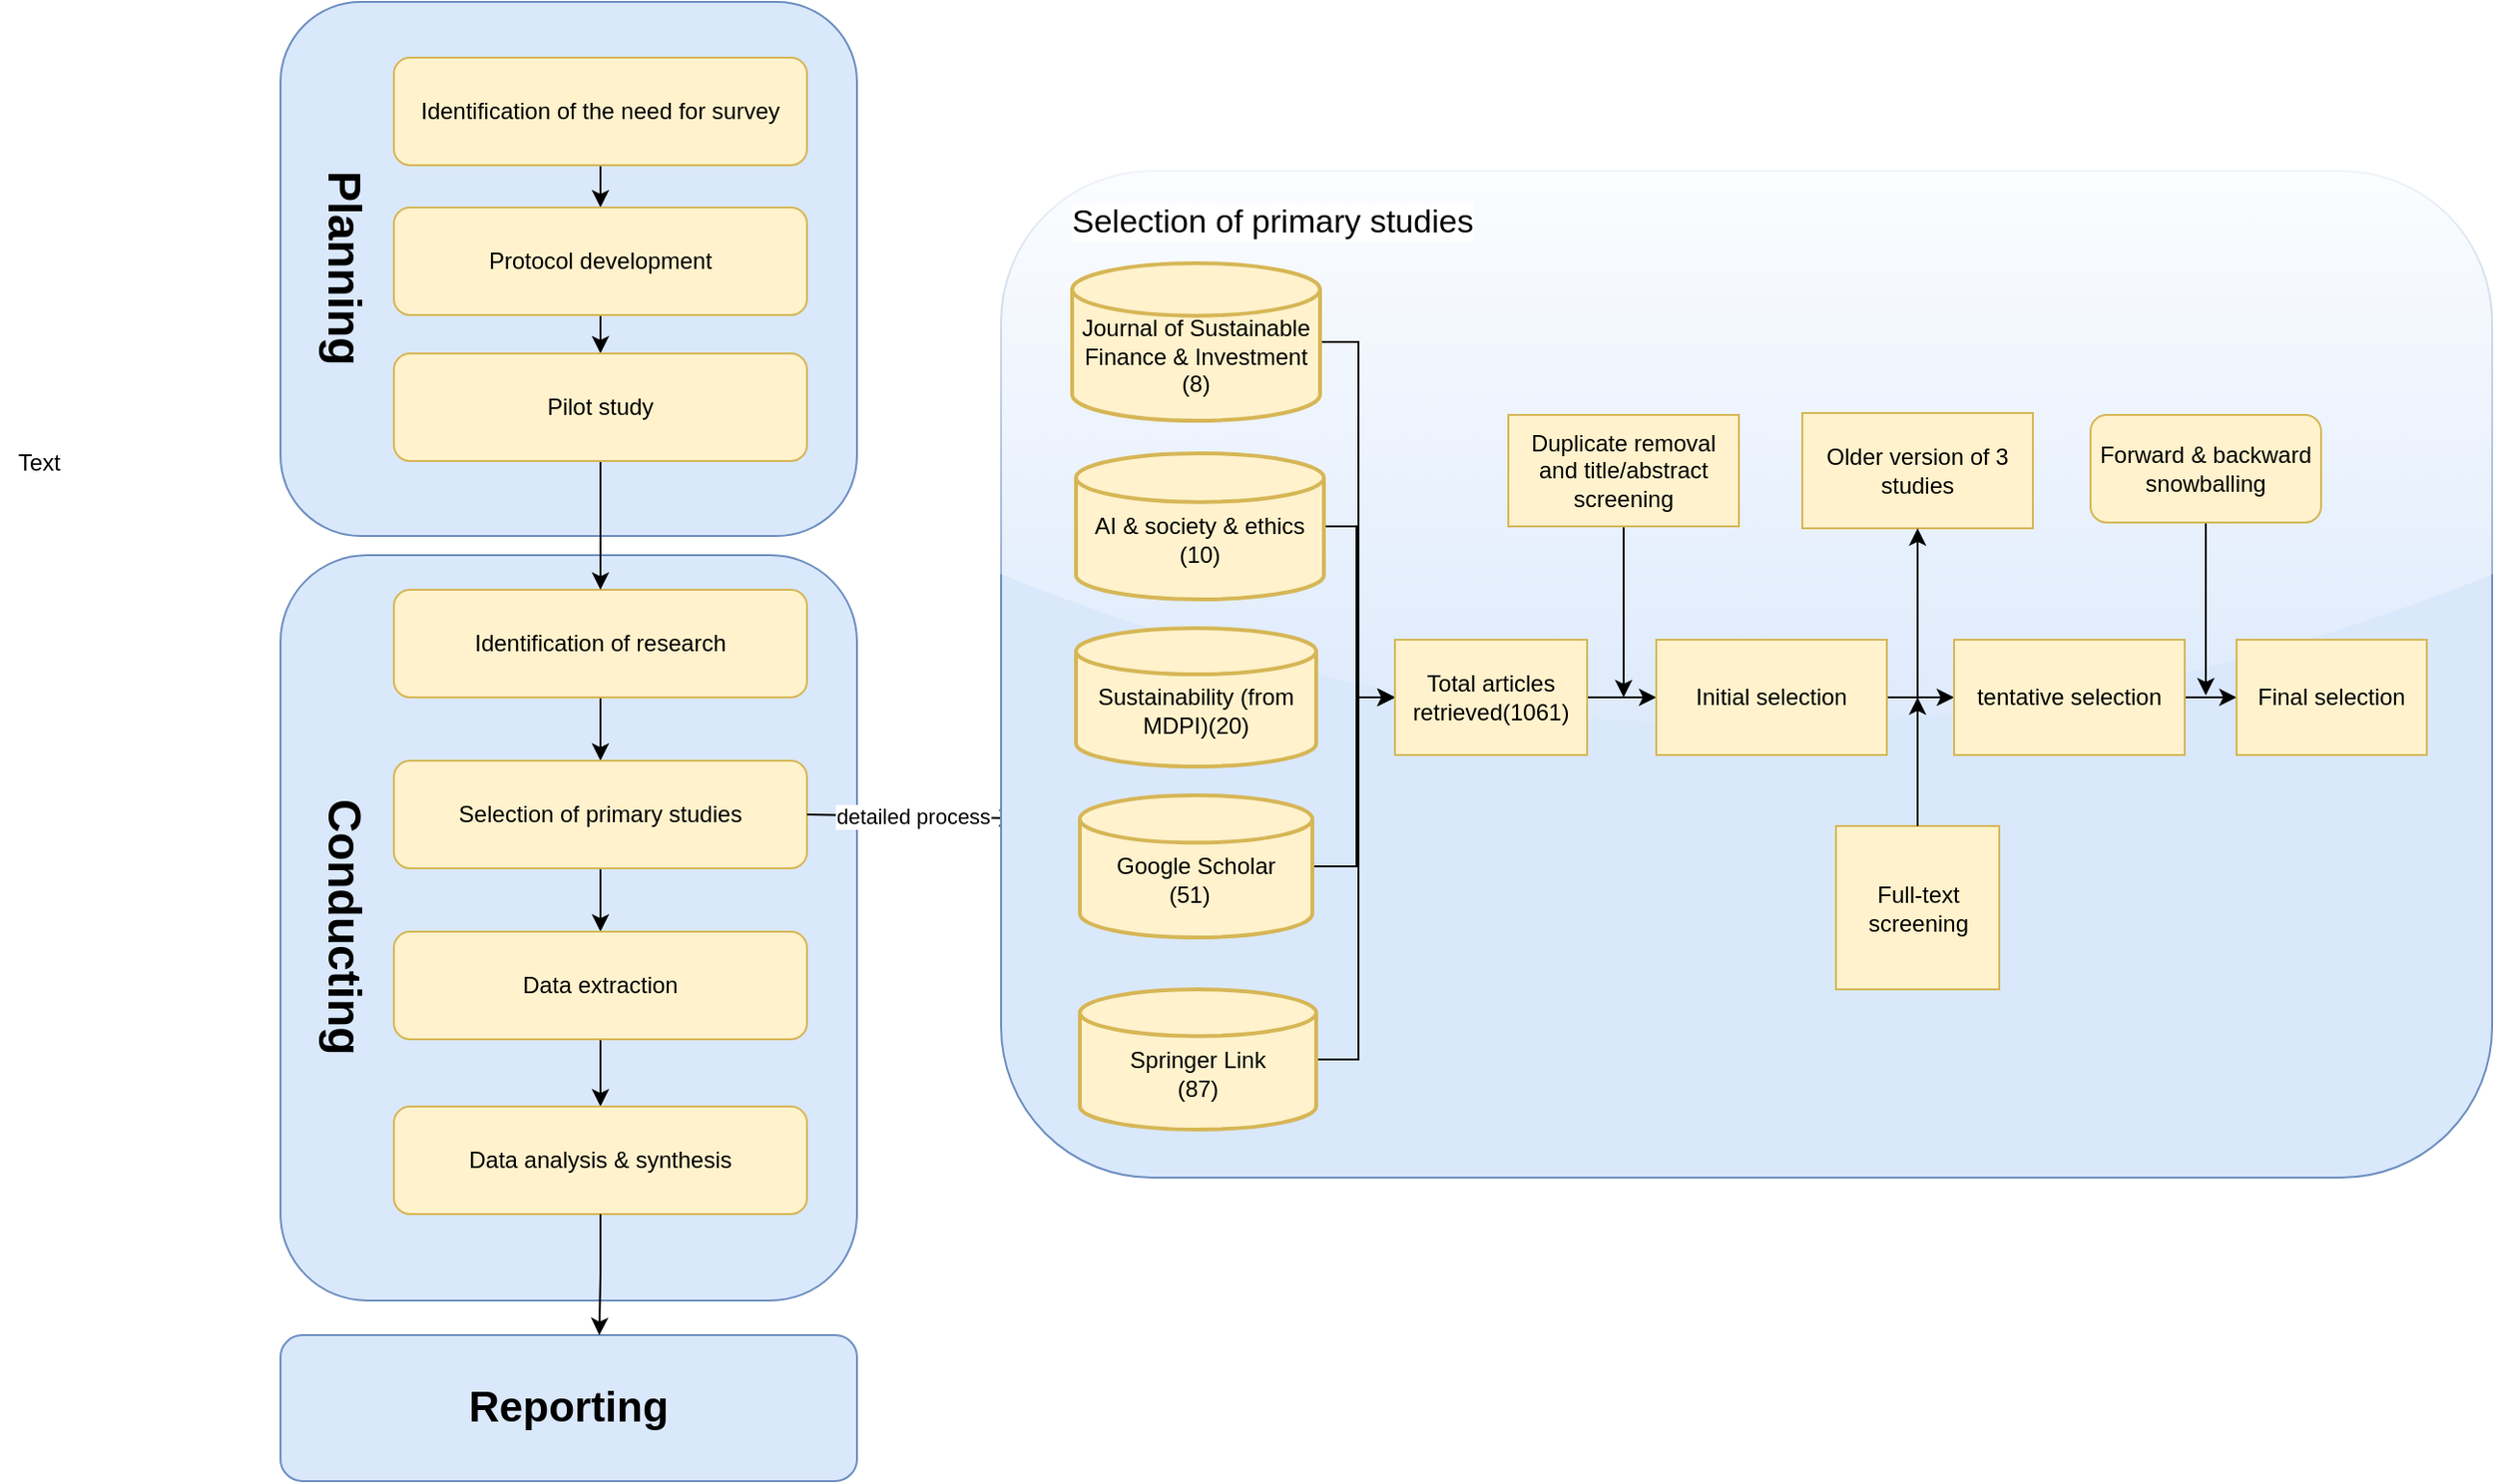 <mxfile version="26.0.15">
  <diagram id="C5RBs43oDa-KdzZeNtuy" name="Page-1">
    <mxGraphModel dx="2261" dy="738" grid="0" gridSize="10" guides="1" tooltips="1" connect="1" arrows="1" fold="1" page="1" pageScale="1" pageWidth="827" pageHeight="1169" background="none" math="0" shadow="0">
      <root>
        <mxCell id="WIyWlLk6GJQsqaUBKTNV-0" />
        <mxCell id="WIyWlLk6GJQsqaUBKTNV-1" parent="WIyWlLk6GJQsqaUBKTNV-0" />
        <mxCell id="5mfjMf9R6jpQZcoLT1Og-1" value="&lt;h1&gt;Planning&lt;/h1&gt;" style="rounded=1;whiteSpace=wrap;html=1;fontStyle=1;labelBackgroundColor=none;shadow=0;direction=east;verticalAlign=middle;labelPosition=center;verticalLabelPosition=middle;align=left;textDirection=vertical-lr;spacingRight=0;spacingTop=0;flipH=1;container=1;flipV=0;fillColor=#dae8fc;strokeColor=#6c8ebf;" vertex="1" parent="WIyWlLk6GJQsqaUBKTNV-1">
          <mxGeometry x="129" y="71" width="300" height="278" as="geometry" />
        </mxCell>
        <mxCell id="5mfjMf9R6jpQZcoLT1Og-8" style="edgeStyle=orthogonalEdgeStyle;rounded=0;orthogonalLoop=1;jettySize=auto;html=1;exitX=0.5;exitY=1;exitDx=0;exitDy=0;entryX=0.5;entryY=0;entryDx=0;entryDy=0;" edge="1" parent="WIyWlLk6GJQsqaUBKTNV-1" source="5mfjMf9R6jpQZcoLT1Og-3" target="5mfjMf9R6jpQZcoLT1Og-6">
          <mxGeometry relative="1" as="geometry" />
        </mxCell>
        <mxCell id="5mfjMf9R6jpQZcoLT1Og-3" value="Identification of the need for survey" style="rounded=1;whiteSpace=wrap;html=1;labelBackgroundColor=none;fillColor=#fff2cc;strokeColor=#d6b656;labelBorderColor=none;" vertex="1" parent="WIyWlLk6GJQsqaUBKTNV-1">
          <mxGeometry x="188" y="100" width="215" height="56" as="geometry" />
        </mxCell>
        <mxCell id="5mfjMf9R6jpQZcoLT1Og-9" style="edgeStyle=orthogonalEdgeStyle;rounded=0;orthogonalLoop=1;jettySize=auto;html=1;exitX=0.5;exitY=1;exitDx=0;exitDy=0;entryX=0.5;entryY=0;entryDx=0;entryDy=0;" edge="1" parent="WIyWlLk6GJQsqaUBKTNV-1" source="5mfjMf9R6jpQZcoLT1Og-6" target="5mfjMf9R6jpQZcoLT1Og-7">
          <mxGeometry relative="1" as="geometry" />
        </mxCell>
        <mxCell id="5mfjMf9R6jpQZcoLT1Og-6" value="Protocol development" style="rounded=1;whiteSpace=wrap;html=1;fillColor=#fff2cc;strokeColor=#d6b656;" vertex="1" parent="WIyWlLk6GJQsqaUBKTNV-1">
          <mxGeometry x="188" y="178" width="215" height="56" as="geometry" />
        </mxCell>
        <mxCell id="5mfjMf9R6jpQZcoLT1Og-10" value="&lt;h1&gt;Conducting&lt;/h1&gt;" style="rounded=1;whiteSpace=wrap;html=1;fontStyle=1;labelBackgroundColor=none;shadow=0;direction=east;verticalAlign=middle;labelPosition=center;verticalLabelPosition=middle;align=left;textDirection=vertical-lr;spacingRight=0;spacingTop=0;flipH=1;container=1;flipV=0;fillColor=#dae8fc;strokeColor=#6c8ebf;" vertex="1" parent="WIyWlLk6GJQsqaUBKTNV-1">
          <mxGeometry x="129" y="359" width="300" height="388" as="geometry" />
        </mxCell>
        <mxCell id="5mfjMf9R6jpQZcoLT1Og-19" style="edgeStyle=orthogonalEdgeStyle;rounded=0;orthogonalLoop=1;jettySize=auto;html=1;exitX=0.5;exitY=1;exitDx=0;exitDy=0;entryX=0.5;entryY=0;entryDx=0;entryDy=0;" edge="1" parent="5mfjMf9R6jpQZcoLT1Og-10" source="5mfjMf9R6jpQZcoLT1Og-11" target="5mfjMf9R6jpQZcoLT1Og-12">
          <mxGeometry relative="1" as="geometry" />
        </mxCell>
        <mxCell id="5mfjMf9R6jpQZcoLT1Og-11" value="Identification of research" style="rounded=1;whiteSpace=wrap;html=1;labelBackgroundColor=none;labelBorderColor=none;fillColor=#fff2cc;strokeColor=#d6b656;" vertex="1" parent="5mfjMf9R6jpQZcoLT1Og-10">
          <mxGeometry x="59" y="18" width="215" height="56" as="geometry" />
        </mxCell>
        <mxCell id="5mfjMf9R6jpQZcoLT1Og-20" style="edgeStyle=orthogonalEdgeStyle;rounded=0;orthogonalLoop=1;jettySize=auto;html=1;exitX=0.5;exitY=1;exitDx=0;exitDy=0;entryX=0.5;entryY=0;entryDx=0;entryDy=0;" edge="1" parent="5mfjMf9R6jpQZcoLT1Og-10" source="5mfjMf9R6jpQZcoLT1Og-12" target="5mfjMf9R6jpQZcoLT1Og-14">
          <mxGeometry relative="1" as="geometry" />
        </mxCell>
        <mxCell id="5mfjMf9R6jpQZcoLT1Og-12" value="Selection of primary studies" style="rounded=1;whiteSpace=wrap;html=1;fillColor=#fff2cc;strokeColor=#d6b656;" vertex="1" parent="5mfjMf9R6jpQZcoLT1Og-10">
          <mxGeometry x="59" y="107" width="215" height="56" as="geometry" />
        </mxCell>
        <mxCell id="5mfjMf9R6jpQZcoLT1Og-21" style="edgeStyle=orthogonalEdgeStyle;rounded=0;orthogonalLoop=1;jettySize=auto;html=1;exitX=0.5;exitY=1;exitDx=0;exitDy=0;entryX=0.5;entryY=0;entryDx=0;entryDy=0;" edge="1" parent="5mfjMf9R6jpQZcoLT1Og-10" source="5mfjMf9R6jpQZcoLT1Og-14" target="5mfjMf9R6jpQZcoLT1Og-15">
          <mxGeometry relative="1" as="geometry" />
        </mxCell>
        <mxCell id="5mfjMf9R6jpQZcoLT1Og-14" value="Data extraction" style="rounded=1;whiteSpace=wrap;html=1;fillColor=#fff2cc;strokeColor=#d6b656;" vertex="1" parent="5mfjMf9R6jpQZcoLT1Og-10">
          <mxGeometry x="59" y="196" width="215" height="56" as="geometry" />
        </mxCell>
        <mxCell id="5mfjMf9R6jpQZcoLT1Og-15" value="Data analysis &amp;amp; synthesis" style="rounded=1;whiteSpace=wrap;html=1;fillColor=#fff2cc;strokeColor=#d6b656;" vertex="1" parent="5mfjMf9R6jpQZcoLT1Og-10">
          <mxGeometry x="59" y="287" width="215" height="56" as="geometry" />
        </mxCell>
        <mxCell id="5mfjMf9R6jpQZcoLT1Og-29" value="" style="endArrow=classic;html=1;rounded=0;" edge="1" parent="5mfjMf9R6jpQZcoLT1Og-10">
          <mxGeometry relative="1" as="geometry">
            <mxPoint x="274" y="135" as="sourcePoint" />
            <mxPoint x="383" y="137" as="targetPoint" />
          </mxGeometry>
        </mxCell>
        <mxCell id="5mfjMf9R6jpQZcoLT1Og-30" value="detailed process" style="edgeLabel;resizable=0;html=1;;align=center;verticalAlign=middle;" connectable="0" vertex="1" parent="5mfjMf9R6jpQZcoLT1Og-29">
          <mxGeometry relative="1" as="geometry" />
        </mxCell>
        <mxCell id="5mfjMf9R6jpQZcoLT1Og-22" style="edgeStyle=orthogonalEdgeStyle;rounded=0;orthogonalLoop=1;jettySize=auto;html=1;exitX=0.5;exitY=1;exitDx=0;exitDy=0;entryX=0.5;entryY=0;entryDx=0;entryDy=0;" edge="1" parent="WIyWlLk6GJQsqaUBKTNV-1" source="5mfjMf9R6jpQZcoLT1Og-7" target="5mfjMf9R6jpQZcoLT1Og-11">
          <mxGeometry relative="1" as="geometry" />
        </mxCell>
        <mxCell id="5mfjMf9R6jpQZcoLT1Og-7" value="Pilot study" style="rounded=1;whiteSpace=wrap;html=1;fillColor=#fff2cc;strokeColor=#d6b656;" vertex="1" parent="WIyWlLk6GJQsqaUBKTNV-1">
          <mxGeometry x="188" y="254" width="215" height="56" as="geometry" />
        </mxCell>
        <mxCell id="5mfjMf9R6jpQZcoLT1Og-17" value="&lt;b&gt;&lt;font style=&quot;font-size: 22px;&quot;&gt;Reporting&lt;/font&gt;&lt;/b&gt;" style="rounded=1;whiteSpace=wrap;html=1;fillColor=#dae8fc;strokeColor=#6c8ebf;" vertex="1" parent="WIyWlLk6GJQsqaUBKTNV-1">
          <mxGeometry x="129" y="765" width="300" height="76" as="geometry" />
        </mxCell>
        <mxCell id="5mfjMf9R6jpQZcoLT1Og-23" style="edgeStyle=orthogonalEdgeStyle;rounded=0;orthogonalLoop=1;jettySize=auto;html=1;exitX=0.5;exitY=1;exitDx=0;exitDy=0;entryX=0.553;entryY=0;entryDx=0;entryDy=0;entryPerimeter=0;" edge="1" parent="WIyWlLk6GJQsqaUBKTNV-1" source="5mfjMf9R6jpQZcoLT1Og-15" target="5mfjMf9R6jpQZcoLT1Og-17">
          <mxGeometry relative="1" as="geometry" />
        </mxCell>
        <mxCell id="5mfjMf9R6jpQZcoLT1Og-31" value="&lt;span&gt;&lt;font style=&quot;font-size: 17px;&quot;&gt;Selection of primary studies&lt;/font&gt;&lt;/span&gt;" style="rounded=1;whiteSpace=wrap;html=1;align=left;glass=1;verticalAlign=top;spacingLeft=35;spacingTop=10;labelBackgroundColor=default;fillColor=#dae8fc;strokeColor=#6c8ebf;" vertex="1" parent="WIyWlLk6GJQsqaUBKTNV-1">
          <mxGeometry x="504" y="159" width="776" height="524" as="geometry" />
        </mxCell>
        <mxCell id="5mfjMf9R6jpQZcoLT1Og-49" style="edgeStyle=orthogonalEdgeStyle;rounded=0;orthogonalLoop=1;jettySize=auto;html=1;exitX=1;exitY=0.5;exitDx=0;exitDy=0;exitPerimeter=0;entryX=0;entryY=0.5;entryDx=0;entryDy=0;" edge="1" parent="WIyWlLk6GJQsqaUBKTNV-1" source="5mfjMf9R6jpQZcoLT1Og-32" target="5mfjMf9R6jpQZcoLT1Og-41">
          <mxGeometry relative="1" as="geometry">
            <Array as="points">
              <mxPoint x="689" y="521" />
              <mxPoint x="689" y="433" />
            </Array>
          </mxGeometry>
        </mxCell>
        <mxCell id="5mfjMf9R6jpQZcoLT1Og-32" value="&lt;div&gt;&lt;br&gt;&lt;/div&gt;Google Scholar&lt;br&gt;(51)&amp;nbsp;&amp;nbsp;" style="strokeWidth=2;html=1;shape=mxgraph.flowchart.database;whiteSpace=wrap;fillColor=#fff2cc;strokeColor=#d6b656;" vertex="1" parent="WIyWlLk6GJQsqaUBKTNV-1">
          <mxGeometry x="545" y="484" width="121" height="74" as="geometry" />
        </mxCell>
        <mxCell id="5mfjMf9R6jpQZcoLT1Og-51" style="edgeStyle=orthogonalEdgeStyle;rounded=0;orthogonalLoop=1;jettySize=auto;html=1;exitX=1;exitY=0.5;exitDx=0;exitDy=0;exitPerimeter=0;entryX=0;entryY=0.5;entryDx=0;entryDy=0;" edge="1" parent="WIyWlLk6GJQsqaUBKTNV-1" source="5mfjMf9R6jpQZcoLT1Og-33" target="5mfjMf9R6jpQZcoLT1Og-41">
          <mxGeometry relative="1" as="geometry">
            <mxPoint x="689" y="434" as="targetPoint" />
            <Array as="points">
              <mxPoint x="690" y="622" />
              <mxPoint x="690" y="433" />
            </Array>
          </mxGeometry>
        </mxCell>
        <mxCell id="5mfjMf9R6jpQZcoLT1Og-33" value="&lt;div&gt;&lt;br&gt;&lt;/div&gt;Springer Link&lt;br&gt;(87)" style="strokeWidth=2;html=1;shape=mxgraph.flowchart.database;whiteSpace=wrap;fillColor=#fff2cc;strokeColor=#d6b656;" vertex="1" parent="WIyWlLk6GJQsqaUBKTNV-1">
          <mxGeometry x="545" y="585" width="123" height="73" as="geometry" />
        </mxCell>
        <mxCell id="5mfjMf9R6jpQZcoLT1Og-47" style="edgeStyle=orthogonalEdgeStyle;rounded=0;orthogonalLoop=1;jettySize=auto;html=1;exitX=1;exitY=0.5;exitDx=0;exitDy=0;exitPerimeter=0;entryX=0;entryY=0.5;entryDx=0;entryDy=0;" edge="1" parent="WIyWlLk6GJQsqaUBKTNV-1" source="5mfjMf9R6jpQZcoLT1Og-34" target="5mfjMf9R6jpQZcoLT1Og-41">
          <mxGeometry relative="1" as="geometry">
            <Array as="points">
              <mxPoint x="690" y="248" />
              <mxPoint x="690" y="433" />
            </Array>
          </mxGeometry>
        </mxCell>
        <mxCell id="5mfjMf9R6jpQZcoLT1Og-34" value="&lt;div&gt;&lt;br&gt;&lt;/div&gt;Journal of Sustainable Finance &amp;amp; Investment&lt;div&gt;(8)&lt;/div&gt;" style="strokeWidth=2;html=1;shape=mxgraph.flowchart.database;whiteSpace=wrap;fillColor=#fff2cc;strokeColor=#d6b656;" vertex="1" parent="WIyWlLk6GJQsqaUBKTNV-1">
          <mxGeometry x="541" y="207" width="129" height="82" as="geometry" />
        </mxCell>
        <mxCell id="5mfjMf9R6jpQZcoLT1Og-35" value="&lt;div&gt;&lt;br&gt;&lt;/div&gt;Sustainability (from MDPI)(20)" style="strokeWidth=2;html=1;shape=mxgraph.flowchart.database;whiteSpace=wrap;fillColor=#fff2cc;strokeColor=#d6b656;" vertex="1" parent="WIyWlLk6GJQsqaUBKTNV-1">
          <mxGeometry x="543" y="397" width="125" height="72" as="geometry" />
        </mxCell>
        <mxCell id="5mfjMf9R6jpQZcoLT1Og-48" style="edgeStyle=orthogonalEdgeStyle;rounded=0;orthogonalLoop=1;jettySize=auto;html=1;exitX=1;exitY=0.5;exitDx=0;exitDy=0;exitPerimeter=0;entryX=0;entryY=0.5;entryDx=0;entryDy=0;" edge="1" parent="WIyWlLk6GJQsqaUBKTNV-1" source="5mfjMf9R6jpQZcoLT1Og-37" target="5mfjMf9R6jpQZcoLT1Og-41">
          <mxGeometry relative="1" as="geometry">
            <mxPoint x="688" y="344" as="targetPoint" />
            <Array as="points">
              <mxPoint x="689" y="344" />
              <mxPoint x="689" y="433" />
            </Array>
          </mxGeometry>
        </mxCell>
        <mxCell id="5mfjMf9R6jpQZcoLT1Og-37" value="&lt;div&gt;&lt;br&gt;&lt;/div&gt;AI &amp;amp; society &amp;amp; ethics (10)" style="strokeWidth=2;html=1;shape=mxgraph.flowchart.database;whiteSpace=wrap;fillColor=#fff2cc;strokeColor=#d6b656;" vertex="1" parent="WIyWlLk6GJQsqaUBKTNV-1">
          <mxGeometry x="543" y="306" width="129" height="76" as="geometry" />
        </mxCell>
        <mxCell id="5mfjMf9R6jpQZcoLT1Og-39" value="Text" style="text;html=1;align=center;verticalAlign=middle;resizable=0;points=[];autosize=1;strokeColor=none;fillColor=none;" vertex="1" parent="WIyWlLk6GJQsqaUBKTNV-1">
          <mxGeometry x="-17" y="298" width="40" height="26" as="geometry" />
        </mxCell>
        <mxCell id="5mfjMf9R6jpQZcoLT1Og-40" style="edgeStyle=orthogonalEdgeStyle;rounded=0;orthogonalLoop=1;jettySize=auto;html=1;exitX=0.5;exitY=1;exitDx=0;exitDy=0;" edge="1" parent="WIyWlLk6GJQsqaUBKTNV-1" source="5mfjMf9R6jpQZcoLT1Og-31" target="5mfjMf9R6jpQZcoLT1Og-31">
          <mxGeometry relative="1" as="geometry" />
        </mxCell>
        <mxCell id="5mfjMf9R6jpQZcoLT1Og-54" style="edgeStyle=orthogonalEdgeStyle;rounded=0;orthogonalLoop=1;jettySize=auto;html=1;exitX=1;exitY=0.5;exitDx=0;exitDy=0;entryX=0;entryY=0.5;entryDx=0;entryDy=0;" edge="1" parent="WIyWlLk6GJQsqaUBKTNV-1" source="5mfjMf9R6jpQZcoLT1Og-41" target="5mfjMf9R6jpQZcoLT1Og-42">
          <mxGeometry relative="1" as="geometry" />
        </mxCell>
        <mxCell id="5mfjMf9R6jpQZcoLT1Og-41" value="Total articles retrieved(1061)" style="rounded=0;whiteSpace=wrap;html=1;fillColor=#fff2cc;strokeColor=#d6b656;" vertex="1" parent="WIyWlLk6GJQsqaUBKTNV-1">
          <mxGeometry x="709" y="403" width="100" height="60" as="geometry" />
        </mxCell>
        <mxCell id="5mfjMf9R6jpQZcoLT1Og-55" style="edgeStyle=orthogonalEdgeStyle;rounded=0;orthogonalLoop=1;jettySize=auto;html=1;exitX=1;exitY=0.5;exitDx=0;exitDy=0;entryX=0;entryY=0.5;entryDx=0;entryDy=0;" edge="1" parent="WIyWlLk6GJQsqaUBKTNV-1" source="5mfjMf9R6jpQZcoLT1Og-42" target="5mfjMf9R6jpQZcoLT1Og-43">
          <mxGeometry relative="1" as="geometry" />
        </mxCell>
        <mxCell id="5mfjMf9R6jpQZcoLT1Og-42" value="Initial selection" style="rounded=0;whiteSpace=wrap;html=1;fillColor=#fff2cc;strokeColor=#d6b656;" vertex="1" parent="WIyWlLk6GJQsqaUBKTNV-1">
          <mxGeometry x="845" y="403" width="120" height="60" as="geometry" />
        </mxCell>
        <mxCell id="5mfjMf9R6jpQZcoLT1Og-56" style="edgeStyle=orthogonalEdgeStyle;rounded=0;orthogonalLoop=1;jettySize=auto;html=1;exitX=1;exitY=0.5;exitDx=0;exitDy=0;entryX=0;entryY=0.5;entryDx=0;entryDy=0;" edge="1" parent="WIyWlLk6GJQsqaUBKTNV-1" source="5mfjMf9R6jpQZcoLT1Og-43" target="5mfjMf9R6jpQZcoLT1Og-46">
          <mxGeometry relative="1" as="geometry" />
        </mxCell>
        <mxCell id="5mfjMf9R6jpQZcoLT1Og-43" value="tentative selection" style="rounded=0;whiteSpace=wrap;html=1;fillColor=#fff2cc;strokeColor=#d6b656;" vertex="1" parent="WIyWlLk6GJQsqaUBKTNV-1">
          <mxGeometry x="1000" y="403" width="120" height="60" as="geometry" />
        </mxCell>
        <mxCell id="5mfjMf9R6jpQZcoLT1Og-46" value="Final selection" style="rounded=0;whiteSpace=wrap;html=1;fillColor=#fff2cc;strokeColor=#d6b656;" vertex="1" parent="WIyWlLk6GJQsqaUBKTNV-1">
          <mxGeometry x="1147" y="403" width="99" height="60" as="geometry" />
        </mxCell>
        <mxCell id="5mfjMf9R6jpQZcoLT1Og-58" style="edgeStyle=orthogonalEdgeStyle;rounded=0;orthogonalLoop=1;jettySize=auto;html=1;exitX=0.5;exitY=1;exitDx=0;exitDy=0;" edge="1" parent="WIyWlLk6GJQsqaUBKTNV-1" source="5mfjMf9R6jpQZcoLT1Og-57">
          <mxGeometry relative="1" as="geometry">
            <mxPoint x="828" y="433" as="targetPoint" />
          </mxGeometry>
        </mxCell>
        <mxCell id="5mfjMf9R6jpQZcoLT1Og-57" value="Duplicate removal and title/abstract screening" style="rounded=0;whiteSpace=wrap;html=1;fillColor=#fff2cc;strokeColor=#d6b656;" vertex="1" parent="WIyWlLk6GJQsqaUBKTNV-1">
          <mxGeometry x="768" y="286" width="120" height="58" as="geometry" />
        </mxCell>
        <mxCell id="5mfjMf9R6jpQZcoLT1Og-60" value="Older version of 3 studies" style="rounded=0;whiteSpace=wrap;html=1;fillColor=#fff2cc;strokeColor=#d6b656;" vertex="1" parent="WIyWlLk6GJQsqaUBKTNV-1">
          <mxGeometry x="921" y="285" width="120" height="60" as="geometry" />
        </mxCell>
        <mxCell id="5mfjMf9R6jpQZcoLT1Og-62" value="Full-text screening" style="whiteSpace=wrap;html=1;aspect=fixed;fillColor=#fff2cc;strokeColor=#d6b656;" vertex="1" parent="WIyWlLk6GJQsqaUBKTNV-1">
          <mxGeometry x="938.5" y="500" width="85" height="85" as="geometry" />
        </mxCell>
        <mxCell id="5mfjMf9R6jpQZcoLT1Og-64" value="" style="endArrow=classic;html=1;rounded=0;entryX=0.5;entryY=1;entryDx=0;entryDy=0;" edge="1" parent="WIyWlLk6GJQsqaUBKTNV-1" target="5mfjMf9R6jpQZcoLT1Og-60">
          <mxGeometry width="50" height="50" relative="1" as="geometry">
            <mxPoint x="981" y="434" as="sourcePoint" />
            <mxPoint x="734" y="454" as="targetPoint" />
          </mxGeometry>
        </mxCell>
        <mxCell id="5mfjMf9R6jpQZcoLT1Og-65" value="" style="endArrow=classic;html=1;rounded=0;exitX=0.5;exitY=0;exitDx=0;exitDy=0;" edge="1" parent="WIyWlLk6GJQsqaUBKTNV-1" source="5mfjMf9R6jpQZcoLT1Og-62">
          <mxGeometry width="50" height="50" relative="1" as="geometry">
            <mxPoint x="1175" y="571" as="sourcePoint" />
            <mxPoint x="981" y="433" as="targetPoint" />
          </mxGeometry>
        </mxCell>
        <mxCell id="5mfjMf9R6jpQZcoLT1Og-69" style="edgeStyle=orthogonalEdgeStyle;rounded=0;orthogonalLoop=1;jettySize=auto;html=1;exitX=0.5;exitY=1;exitDx=0;exitDy=0;" edge="1" parent="WIyWlLk6GJQsqaUBKTNV-1" source="5mfjMf9R6jpQZcoLT1Og-66">
          <mxGeometry relative="1" as="geometry">
            <mxPoint x="1131" y="432" as="targetPoint" />
          </mxGeometry>
        </mxCell>
        <mxCell id="5mfjMf9R6jpQZcoLT1Og-66" value="Forward &amp;amp; backward snowballing" style="rounded=1;whiteSpace=wrap;html=1;fillColor=#fff2cc;strokeColor=#d6b656;" vertex="1" parent="WIyWlLk6GJQsqaUBKTNV-1">
          <mxGeometry x="1071" y="286" width="120" height="56" as="geometry" />
        </mxCell>
      </root>
    </mxGraphModel>
  </diagram>
</mxfile>
